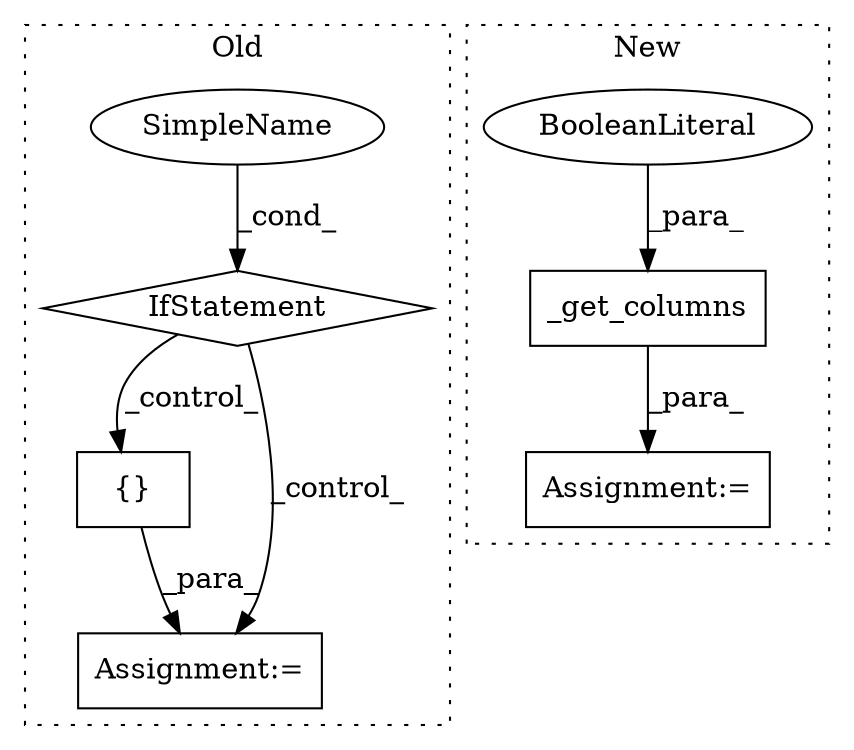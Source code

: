 digraph G {
subgraph cluster0 {
1 [label="{}" a="4" s="5787,5807" l="1,1" shape="box"];
4 [label="IfStatement" a="25" s="5696,5721" l="4,2" shape="diamond"];
5 [label="SimpleName" a="42" s="" l="" shape="ellipse"];
6 [label="Assignment:=" a="7" s="5748" l="1" shape="box"];
label = "Old";
style="dotted";
}
subgraph cluster1 {
2 [label="_get_columns" a="32" s="5607,5627" l="13,1" shape="box"];
3 [label="BooleanLiteral" a="9" s="5623" l="4" shape="ellipse"];
7 [label="Assignment:=" a="7" s="5601" l="1" shape="box"];
label = "New";
style="dotted";
}
1 -> 6 [label="_para_"];
2 -> 7 [label="_para_"];
3 -> 2 [label="_para_"];
4 -> 6 [label="_control_"];
4 -> 1 [label="_control_"];
5 -> 4 [label="_cond_"];
}